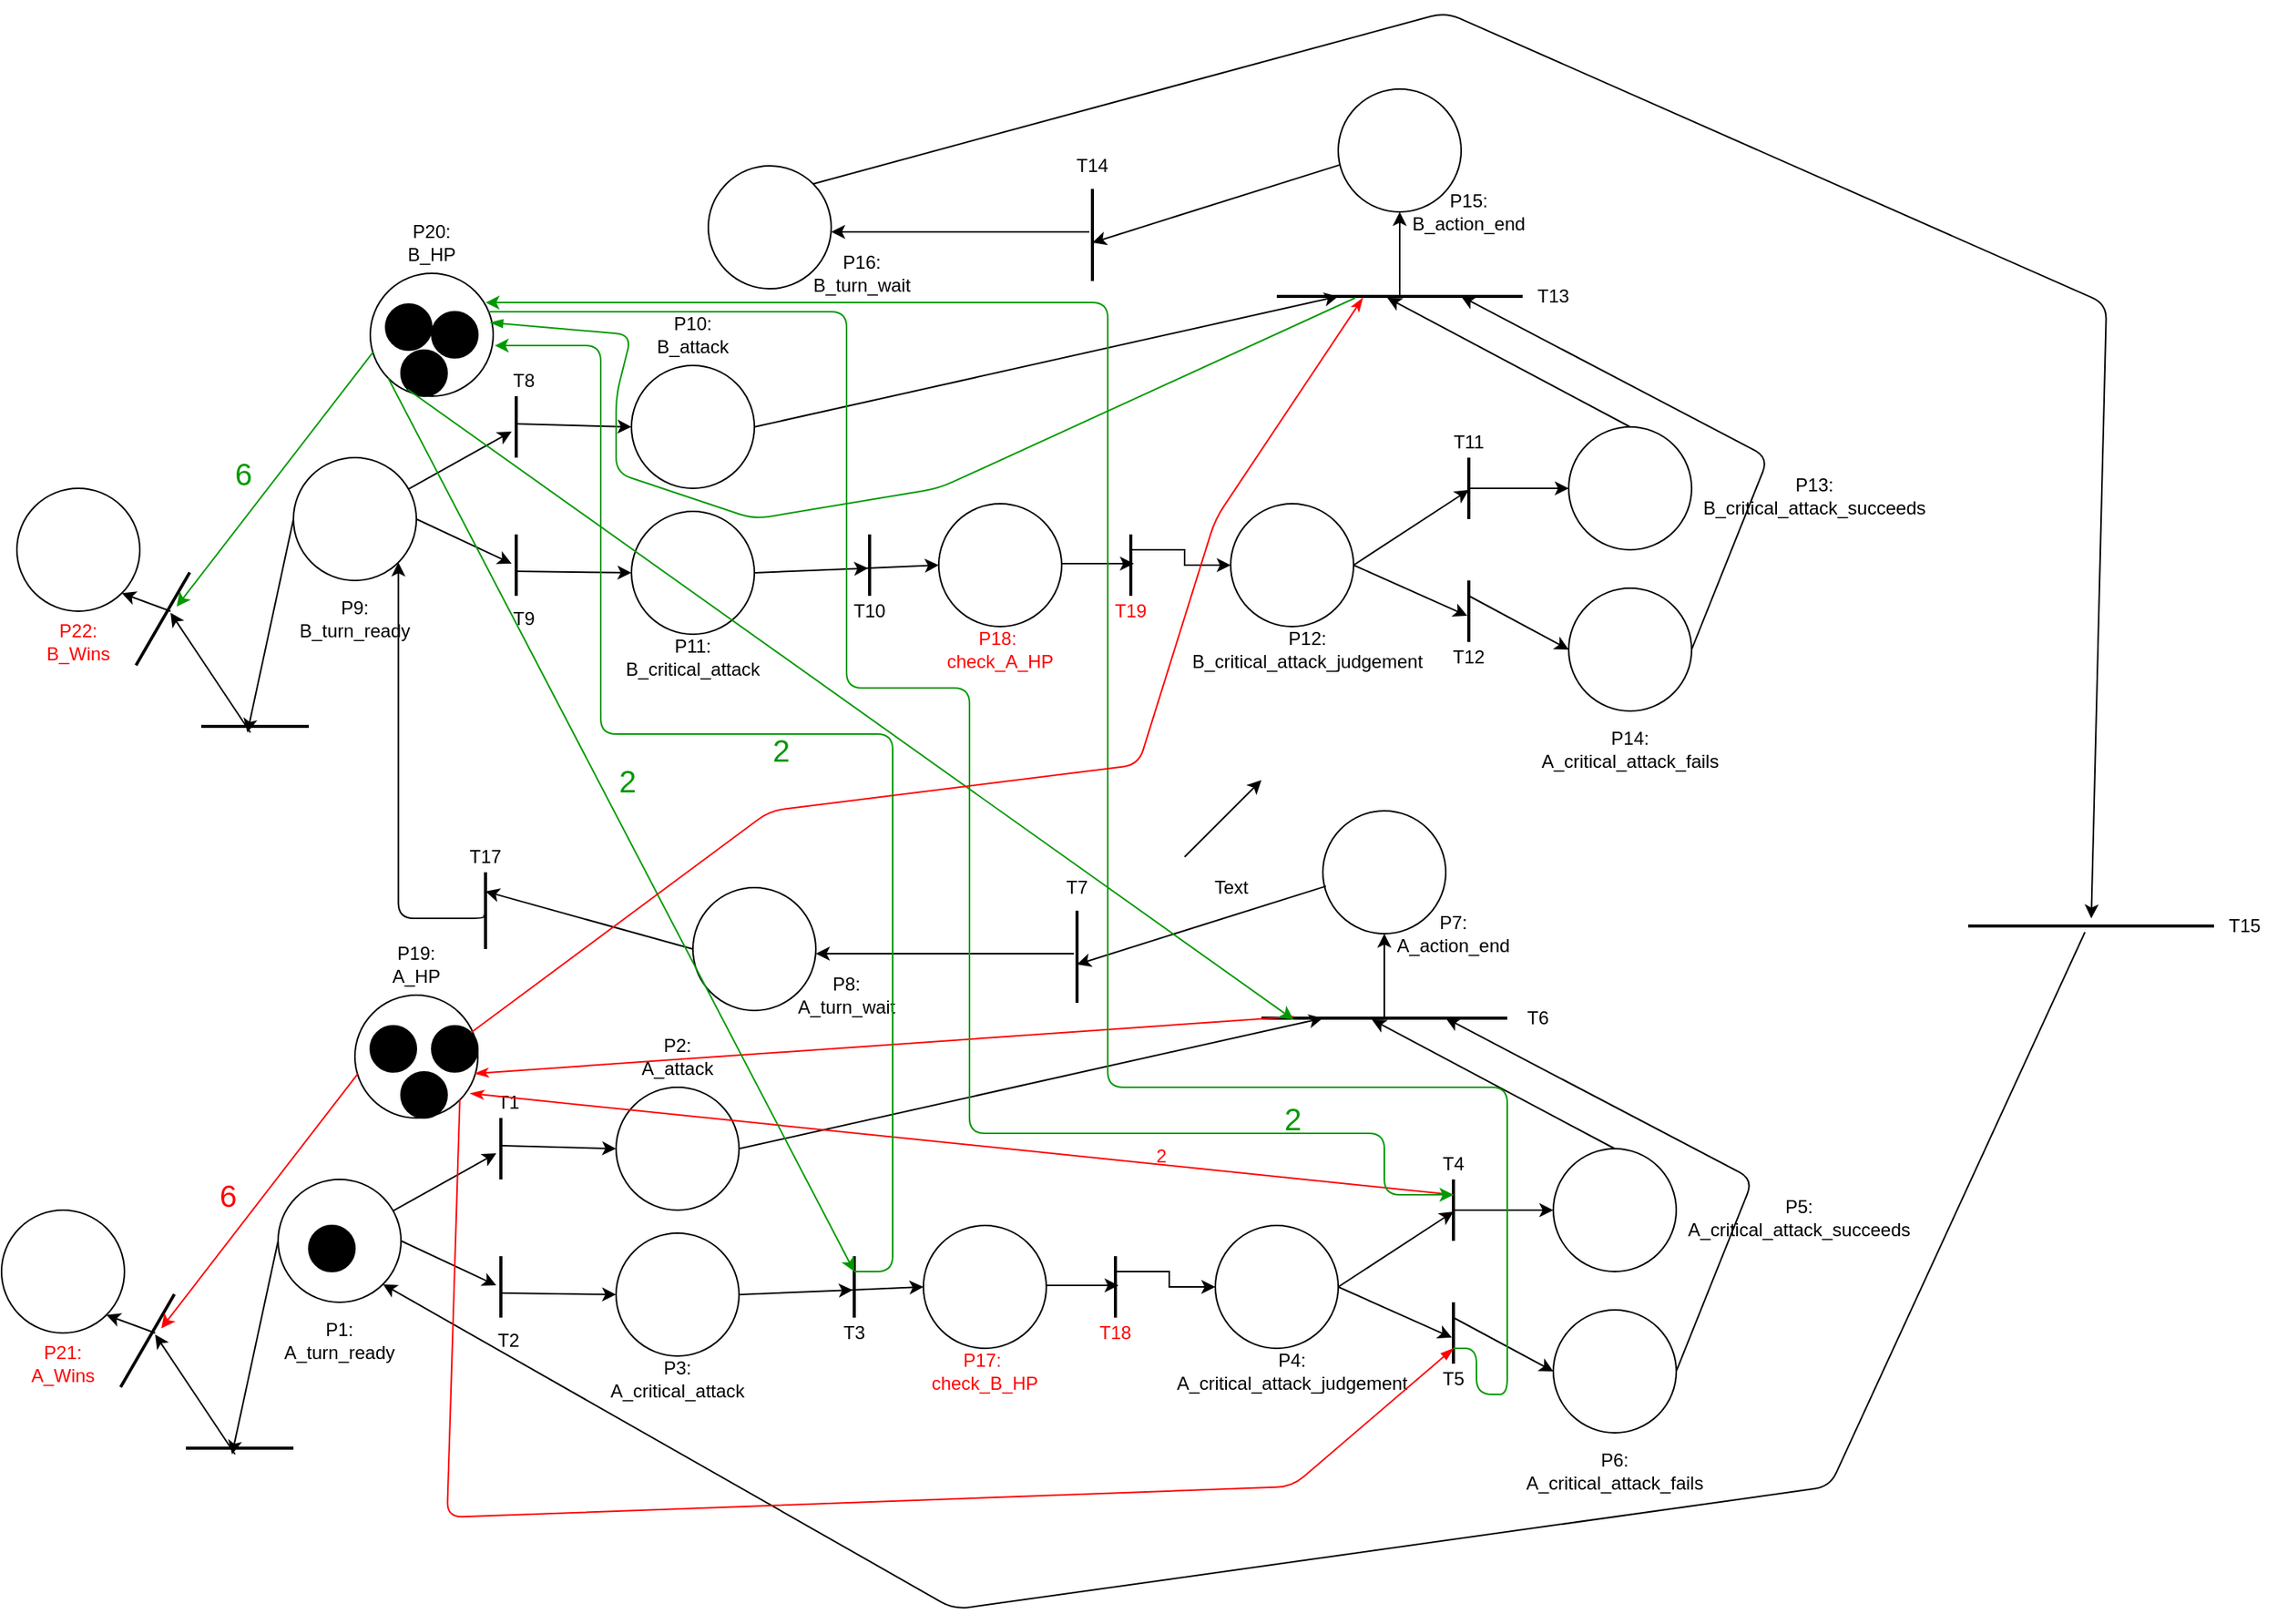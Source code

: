 <mxfile version="14.4.8" type="github">
  <diagram id="hrapu5nMpfRwX1OLdvwb" name="Page-1">
    <mxGraphModel dx="968" dy="707" grid="1" gridSize="10" guides="1" tooltips="1" connect="1" arrows="1" fold="1" page="1" pageScale="1" pageWidth="2339" pageHeight="3300" math="0" shadow="0">
      <root>
        <mxCell id="0" />
        <mxCell id="1" parent="0" />
        <mxCell id="FcauZY5X2lJRklO2oorI-25" value="" style="ellipse;whiteSpace=wrap;html=1;aspect=fixed;" vertex="1" parent="1">
          <mxGeometry x="200" y="780" width="80" height="80" as="geometry" />
        </mxCell>
        <mxCell id="FcauZY5X2lJRklO2oorI-29" value="" style="endArrow=classic;html=1;entryX=0.575;entryY=0.8;entryDx=0;entryDy=0;entryPerimeter=0;" edge="1" parent="1" source="FcauZY5X2lJRklO2oorI-25">
          <mxGeometry width="50" height="50" relative="1" as="geometry">
            <mxPoint x="420" y="850" as="sourcePoint" />
            <mxPoint x="342" y="763" as="targetPoint" />
          </mxGeometry>
        </mxCell>
        <mxCell id="FcauZY5X2lJRklO2oorI-31" value="" style="line;strokeWidth=2;direction=south;html=1;" vertex="1" parent="1">
          <mxGeometry x="340" y="830" width="10" height="40" as="geometry" />
        </mxCell>
        <mxCell id="FcauZY5X2lJRklO2oorI-32" value="" style="endArrow=classic;html=1;exitX=1;exitY=0.5;exitDx=0;exitDy=0;entryX=0.475;entryY=0.8;entryDx=0;entryDy=0;entryPerimeter=0;" edge="1" parent="1" source="FcauZY5X2lJRklO2oorI-25" target="FcauZY5X2lJRklO2oorI-31">
          <mxGeometry width="50" height="50" relative="1" as="geometry">
            <mxPoint x="420" y="850" as="sourcePoint" />
            <mxPoint x="470" y="800" as="targetPoint" />
          </mxGeometry>
        </mxCell>
        <mxCell id="FcauZY5X2lJRklO2oorI-35" value="" style="endArrow=classic;html=1;exitX=0;exitY=0.5;exitDx=0;exitDy=0;entryX=0.429;entryY=0.9;entryDx=0;entryDy=0;entryPerimeter=0;" edge="1" parent="1" source="FcauZY5X2lJRklO2oorI-25" target="FcauZY5X2lJRklO2oorI-36">
          <mxGeometry width="50" height="50" relative="1" as="geometry">
            <mxPoint x="280" y="850" as="sourcePoint" />
            <mxPoint x="120" y="920" as="targetPoint" />
          </mxGeometry>
        </mxCell>
        <mxCell id="FcauZY5X2lJRklO2oorI-36" value="" style="line;strokeWidth=2;html=1;" vertex="1" parent="1">
          <mxGeometry x="140" y="950" width="70" height="10" as="geometry" />
        </mxCell>
        <mxCell id="FcauZY5X2lJRklO2oorI-39" value="" style="line;strokeWidth=2;direction=south;html=1;" vertex="1" parent="1">
          <mxGeometry x="340" y="740" width="10" height="40" as="geometry" />
        </mxCell>
        <mxCell id="FcauZY5X2lJRklO2oorI-40" value="" style="ellipse;whiteSpace=wrap;html=1;aspect=fixed;" vertex="1" parent="1">
          <mxGeometry x="20" y="800" width="80" height="80" as="geometry" />
        </mxCell>
        <mxCell id="FcauZY5X2lJRklO2oorI-45" value="" style="line;strokeWidth=2;direction=south;html=1;rotation=30;" vertex="1" parent="1">
          <mxGeometry x="110" y="850" width="10" height="70" as="geometry" />
        </mxCell>
        <mxCell id="FcauZY5X2lJRklO2oorI-47" value="" style="endArrow=classic;html=1;entryX=0.415;entryY=0.267;entryDx=0;entryDy=0;entryPerimeter=0;exitX=0.457;exitY=0.9;exitDx=0;exitDy=0;exitPerimeter=0;" edge="1" parent="1" source="FcauZY5X2lJRklO2oorI-36" target="FcauZY5X2lJRklO2oorI-45">
          <mxGeometry width="50" height="50" relative="1" as="geometry">
            <mxPoint x="280" y="850" as="sourcePoint" />
            <mxPoint x="330" y="800" as="targetPoint" />
          </mxGeometry>
        </mxCell>
        <mxCell id="FcauZY5X2lJRklO2oorI-48" value="" style="endArrow=classic;html=1;entryX=1;entryY=1;entryDx=0;entryDy=0;" edge="1" parent="1" target="FcauZY5X2lJRklO2oorI-40">
          <mxGeometry width="50" height="50" relative="1" as="geometry">
            <mxPoint x="120" y="880" as="sourcePoint" />
            <mxPoint x="330" y="800" as="targetPoint" />
          </mxGeometry>
        </mxCell>
        <mxCell id="FcauZY5X2lJRklO2oorI-49" value="" style="ellipse;whiteSpace=wrap;html=1;aspect=fixed;" vertex="1" parent="1">
          <mxGeometry x="250" y="660" width="80" height="80" as="geometry" />
        </mxCell>
        <mxCell id="FcauZY5X2lJRklO2oorI-55" value="T2" style="text;html=1;strokeColor=none;fillColor=none;align=center;verticalAlign=middle;whiteSpace=wrap;rounded=0;" vertex="1" parent="1">
          <mxGeometry x="330" y="875" width="40" height="20" as="geometry" />
        </mxCell>
        <mxCell id="FcauZY5X2lJRklO2oorI-56" value="T1" style="text;html=1;strokeColor=none;fillColor=none;align=center;verticalAlign=middle;whiteSpace=wrap;rounded=0;" vertex="1" parent="1">
          <mxGeometry x="330" y="720" width="40" height="20" as="geometry" />
        </mxCell>
        <mxCell id="FcauZY5X2lJRklO2oorI-57" value="" style="endArrow=classic;html=1;entryX=0.337;entryY=0.121;entryDx=0;entryDy=0;entryPerimeter=0;exitX=0.025;exitY=0.638;exitDx=0;exitDy=0;exitPerimeter=0;fillColor=#f8cecc;strokeColor=#FF0000;" edge="1" parent="1" source="FcauZY5X2lJRklO2oorI-49" target="FcauZY5X2lJRklO2oorI-45">
          <mxGeometry width="50" height="50" relative="1" as="geometry">
            <mxPoint x="500" y="850" as="sourcePoint" />
            <mxPoint x="550" y="800" as="targetPoint" />
          </mxGeometry>
        </mxCell>
        <mxCell id="FcauZY5X2lJRklO2oorI-58" value="P1: A_turn_ready&lt;br&gt;" style="text;html=1;strokeColor=none;fillColor=none;align=center;verticalAlign=middle;whiteSpace=wrap;rounded=0;" vertex="1" parent="1">
          <mxGeometry x="220" y="875" width="40" height="20" as="geometry" />
        </mxCell>
        <mxCell id="FcauZY5X2lJRklO2oorI-59" value="P19: A_HP" style="text;html=1;strokeColor=none;fillColor=none;align=center;verticalAlign=middle;whiteSpace=wrap;rounded=0;" vertex="1" parent="1">
          <mxGeometry x="270" y="630" width="40" height="20" as="geometry" />
        </mxCell>
        <mxCell id="FcauZY5X2lJRklO2oorI-60" value="&lt;font color=&quot;#ff0000&quot;&gt;P21: A_Wins&lt;/font&gt;" style="text;html=1;strokeColor=none;fillColor=none;align=center;verticalAlign=middle;whiteSpace=wrap;rounded=0;" vertex="1" parent="1">
          <mxGeometry x="40" y="890" width="40" height="20" as="geometry" />
        </mxCell>
        <mxCell id="FcauZY5X2lJRklO2oorI-61" value="&lt;font&gt;&lt;font style=&quot;font-size: 20px&quot; color=&quot;#ff0000&quot;&gt;6&lt;/font&gt;&lt;br&gt;&lt;/font&gt;" style="text;html=1;strokeColor=none;fillColor=none;align=center;verticalAlign=middle;whiteSpace=wrap;rounded=0;" vertex="1" parent="1">
          <mxGeometry x="125" y="770" width="85" height="40" as="geometry" />
        </mxCell>
        <mxCell id="FcauZY5X2lJRklO2oorI-63" value="" style="ellipse;whiteSpace=wrap;html=1;aspect=fixed;" vertex="1" parent="1">
          <mxGeometry x="420" y="720" width="80" height="80" as="geometry" />
        </mxCell>
        <mxCell id="FcauZY5X2lJRklO2oorI-64" value="" style="endArrow=classic;html=1;exitX=0.45;exitY=0.5;exitDx=0;exitDy=0;exitPerimeter=0;entryX=0;entryY=0.5;entryDx=0;entryDy=0;" edge="1" parent="1" source="FcauZY5X2lJRklO2oorI-39" target="FcauZY5X2lJRklO2oorI-63">
          <mxGeometry width="50" height="50" relative="1" as="geometry">
            <mxPoint x="450" y="800" as="sourcePoint" />
            <mxPoint x="500" y="750" as="targetPoint" />
          </mxGeometry>
        </mxCell>
        <mxCell id="FcauZY5X2lJRklO2oorI-65" value="P2: A_attack" style="text;html=1;strokeColor=none;fillColor=none;align=center;verticalAlign=middle;whiteSpace=wrap;rounded=0;" vertex="1" parent="1">
          <mxGeometry x="440" y="690" width="40" height="20" as="geometry" />
        </mxCell>
        <mxCell id="FcauZY5X2lJRklO2oorI-66" value="" style="endArrow=classic;html=1;strokeColor=#000000;exitX=0.6;exitY=0.5;exitDx=0;exitDy=0;exitPerimeter=0;entryX=0;entryY=0.5;entryDx=0;entryDy=0;" edge="1" parent="1" source="FcauZY5X2lJRklO2oorI-31" target="FcauZY5X2lJRklO2oorI-68">
          <mxGeometry width="50" height="50" relative="1" as="geometry">
            <mxPoint x="349" y="853" as="sourcePoint" />
            <mxPoint x="450" y="853" as="targetPoint" />
          </mxGeometry>
        </mxCell>
        <mxCell id="FcauZY5X2lJRklO2oorI-68" value="" style="ellipse;whiteSpace=wrap;html=1;aspect=fixed;" vertex="1" parent="1">
          <mxGeometry x="420" y="815" width="80" height="80" as="geometry" />
        </mxCell>
        <mxCell id="FcauZY5X2lJRklO2oorI-69" value="P3: A_critical_attack" style="text;html=1;strokeColor=none;fillColor=none;align=center;verticalAlign=middle;whiteSpace=wrap;rounded=0;" vertex="1" parent="1">
          <mxGeometry x="440" y="900" width="40" height="20" as="geometry" />
        </mxCell>
        <mxCell id="FcauZY5X2lJRklO2oorI-70" value="" style="line;strokeWidth=2;direction=south;html=1;" vertex="1" parent="1">
          <mxGeometry x="570" y="830" width="10" height="40" as="geometry" />
        </mxCell>
        <mxCell id="FcauZY5X2lJRklO2oorI-79" style="edgeStyle=orthogonalEdgeStyle;rounded=0;orthogonalLoop=1;jettySize=auto;html=1;entryX=0;entryY=0.5;entryDx=0;entryDy=0;strokeColor=#000000;exitX=0.25;exitY=0.5;exitDx=0;exitDy=0;exitPerimeter=0;" edge="1" parent="1" source="FcauZY5X2lJRklO2oorI-71" target="FcauZY5X2lJRklO2oorI-83">
          <mxGeometry relative="1" as="geometry">
            <mxPoint x="748" y="852" as="sourcePoint" />
            <mxPoint x="804" y="852" as="targetPoint" />
          </mxGeometry>
        </mxCell>
        <mxCell id="FcauZY5X2lJRklO2oorI-71" value="" style="line;strokeWidth=2;direction=south;html=1;" vertex="1" parent="1">
          <mxGeometry x="740" y="830" width="10" height="40" as="geometry" />
        </mxCell>
        <mxCell id="FcauZY5X2lJRklO2oorI-73" value="" style="endArrow=classic;html=1;strokeColor=#000000;exitX=1;exitY=0.5;exitDx=0;exitDy=0;entryX=0.55;entryY=0.6;entryDx=0;entryDy=0;entryPerimeter=0;" edge="1" parent="1" source="FcauZY5X2lJRklO2oorI-68" target="FcauZY5X2lJRklO2oorI-70">
          <mxGeometry width="50" height="50" relative="1" as="geometry">
            <mxPoint x="355" y="864" as="sourcePoint" />
            <mxPoint x="577" y="850" as="targetPoint" />
          </mxGeometry>
        </mxCell>
        <mxCell id="FcauZY5X2lJRklO2oorI-74" value="T3" style="text;html=1;strokeColor=none;fillColor=none;align=center;verticalAlign=middle;whiteSpace=wrap;rounded=0;" vertex="1" parent="1">
          <mxGeometry x="555" y="870" width="40" height="20" as="geometry" />
        </mxCell>
        <mxCell id="FcauZY5X2lJRklO2oorI-75" value="" style="ellipse;whiteSpace=wrap;html=1;aspect=fixed;" vertex="1" parent="1">
          <mxGeometry x="620" y="810" width="80" height="80" as="geometry" />
        </mxCell>
        <mxCell id="FcauZY5X2lJRklO2oorI-76" value="" style="endArrow=classic;html=1;strokeColor=#000000;exitX=0.55;exitY=0.7;exitDx=0;exitDy=0;entryX=0;entryY=0.5;entryDx=0;entryDy=0;exitPerimeter=0;" edge="1" parent="1" source="FcauZY5X2lJRklO2oorI-70" target="FcauZY5X2lJRklO2oorI-75">
          <mxGeometry width="50" height="50" relative="1" as="geometry">
            <mxPoint x="510" y="865" as="sourcePoint" />
            <mxPoint x="584" y="862" as="targetPoint" />
          </mxGeometry>
        </mxCell>
        <mxCell id="FcauZY5X2lJRklO2oorI-77" value="" style="endArrow=classic;html=1;strokeColor=#000000;entryX=0.475;entryY=0.3;entryDx=0;entryDy=0;entryPerimeter=0;" edge="1" parent="1" target="FcauZY5X2lJRklO2oorI-71">
          <mxGeometry width="50" height="50" relative="1" as="geometry">
            <mxPoint x="700" y="849" as="sourcePoint" />
            <mxPoint x="620" y="860" as="targetPoint" />
          </mxGeometry>
        </mxCell>
        <mxCell id="FcauZY5X2lJRklO2oorI-81" value="&lt;font color=&quot;#ff0000&quot;&gt;T18&lt;/font&gt;" style="text;html=1;strokeColor=none;fillColor=none;align=center;verticalAlign=middle;whiteSpace=wrap;rounded=0;" vertex="1" parent="1">
          <mxGeometry x="725" y="870" width="40" height="20" as="geometry" />
        </mxCell>
        <mxCell id="FcauZY5X2lJRklO2oorI-82" value="&lt;font color=&quot;#ff0000&quot;&gt;P17:&amp;nbsp;&lt;br&gt;check_B_HP&lt;/font&gt;" style="text;html=1;strokeColor=none;fillColor=none;align=center;verticalAlign=middle;whiteSpace=wrap;rounded=0;" vertex="1" parent="1">
          <mxGeometry x="640" y="895" width="40" height="20" as="geometry" />
        </mxCell>
        <mxCell id="FcauZY5X2lJRklO2oorI-83" value="" style="ellipse;whiteSpace=wrap;html=1;aspect=fixed;" vertex="1" parent="1">
          <mxGeometry x="810" y="810" width="80" height="80" as="geometry" />
        </mxCell>
        <mxCell id="FcauZY5X2lJRklO2oorI-84" value="P4: A_critical_attack_judgement" style="text;html=1;strokeColor=none;fillColor=none;align=center;verticalAlign=middle;whiteSpace=wrap;rounded=0;" vertex="1" parent="1">
          <mxGeometry x="840" y="895" width="40" height="20" as="geometry" />
        </mxCell>
        <mxCell id="FcauZY5X2lJRklO2oorI-85" value="" style="ellipse;whiteSpace=wrap;html=1;aspect=fixed;" vertex="1" parent="1">
          <mxGeometry x="1030" y="865" width="80" height="80" as="geometry" />
        </mxCell>
        <mxCell id="FcauZY5X2lJRklO2oorI-86" value="" style="endArrow=classic;html=1;strokeColor=#000000;exitX=1;exitY=0.5;exitDx=0;exitDy=0;entryX=0.525;entryY=0.5;entryDx=0;entryDy=0;entryPerimeter=0;" edge="1" parent="1" source="FcauZY5X2lJRklO2oorI-83" target="FcauZY5X2lJRklO2oorI-89">
          <mxGeometry width="50" height="50" relative="1" as="geometry">
            <mxPoint x="950" y="740" as="sourcePoint" />
            <mxPoint x="960" y="800" as="targetPoint" />
          </mxGeometry>
        </mxCell>
        <mxCell id="FcauZY5X2lJRklO2oorI-87" value="" style="endArrow=classic;html=1;strokeColor=#000000;exitX=1;exitY=0.5;exitDx=0;exitDy=0;entryX=0.575;entryY=0.6;entryDx=0;entryDy=0;entryPerimeter=0;" edge="1" parent="1" source="FcauZY5X2lJRklO2oorI-83" target="FcauZY5X2lJRklO2oorI-90">
          <mxGeometry width="50" height="50" relative="1" as="geometry">
            <mxPoint x="900" y="860" as="sourcePoint" />
            <mxPoint x="960" y="880" as="targetPoint" />
          </mxGeometry>
        </mxCell>
        <mxCell id="FcauZY5X2lJRklO2oorI-88" value="" style="ellipse;whiteSpace=wrap;html=1;aspect=fixed;" vertex="1" parent="1">
          <mxGeometry x="1030" y="760" width="80" height="80" as="geometry" />
        </mxCell>
        <mxCell id="FcauZY5X2lJRklO2oorI-89" value="" style="line;strokeWidth=2;direction=south;html=1;" vertex="1" parent="1">
          <mxGeometry x="960" y="780" width="10" height="40" as="geometry" />
        </mxCell>
        <mxCell id="FcauZY5X2lJRklO2oorI-90" value="" style="line;strokeWidth=2;direction=south;html=1;" vertex="1" parent="1">
          <mxGeometry x="960" y="860" width="10" height="40" as="geometry" />
        </mxCell>
        <mxCell id="FcauZY5X2lJRklO2oorI-91" value="T5" style="text;html=1;strokeColor=none;fillColor=none;align=center;verticalAlign=middle;whiteSpace=wrap;rounded=0;" vertex="1" parent="1">
          <mxGeometry x="945" y="900" width="40" height="20" as="geometry" />
        </mxCell>
        <mxCell id="FcauZY5X2lJRklO2oorI-92" value="T4" style="text;html=1;strokeColor=none;fillColor=none;align=center;verticalAlign=middle;whiteSpace=wrap;rounded=0;" vertex="1" parent="1">
          <mxGeometry x="945" y="760" width="40" height="20" as="geometry" />
        </mxCell>
        <mxCell id="FcauZY5X2lJRklO2oorI-93" value="" style="endArrow=classic;html=1;strokeColor=#000000;entryX=0;entryY=0.5;entryDx=0;entryDy=0;exitX=0.5;exitY=0.6;exitDx=0;exitDy=0;exitPerimeter=0;" edge="1" parent="1" source="FcauZY5X2lJRklO2oorI-89" target="FcauZY5X2lJRklO2oorI-88">
          <mxGeometry width="50" height="50" relative="1" as="geometry">
            <mxPoint x="967" y="800" as="sourcePoint" />
            <mxPoint x="975" y="811" as="targetPoint" />
          </mxGeometry>
        </mxCell>
        <mxCell id="FcauZY5X2lJRklO2oorI-94" value="" style="endArrow=classic;html=1;strokeColor=#000000;entryX=0;entryY=0.5;entryDx=0;entryDy=0;exitX=0.25;exitY=0.5;exitDx=0;exitDy=0;exitPerimeter=0;" edge="1" parent="1" source="FcauZY5X2lJRklO2oorI-90" target="FcauZY5X2lJRklO2oorI-85">
          <mxGeometry width="50" height="50" relative="1" as="geometry">
            <mxPoint x="974" y="810" as="sourcePoint" />
            <mxPoint x="1040" y="810" as="targetPoint" />
          </mxGeometry>
        </mxCell>
        <mxCell id="FcauZY5X2lJRklO2oorI-96" value="P5: A_critical_attack_succeeds&lt;br&gt;" style="text;html=1;strokeColor=none;fillColor=none;align=center;verticalAlign=middle;whiteSpace=wrap;rounded=0;" vertex="1" parent="1">
          <mxGeometry x="1170" y="795" width="40" height="20" as="geometry" />
        </mxCell>
        <mxCell id="FcauZY5X2lJRklO2oorI-97" value="P6: A_critical_attack_fails" style="text;html=1;strokeColor=none;fillColor=none;align=center;verticalAlign=middle;whiteSpace=wrap;rounded=0;" vertex="1" parent="1">
          <mxGeometry x="1050" y="960" width="40" height="20" as="geometry" />
        </mxCell>
        <mxCell id="FcauZY5X2lJRklO2oorI-98" value="" style="endArrow=classic;html=1;strokeColor=#000000;exitX=1;exitY=0.5;exitDx=0;exitDy=0;entryX=0.25;entryY=0.5;entryDx=0;entryDy=0;entryPerimeter=0;" edge="1" parent="1" source="FcauZY5X2lJRklO2oorI-63" target="FcauZY5X2lJRklO2oorI-104">
          <mxGeometry width="50" height="50" relative="1" as="geometry">
            <mxPoint x="730" y="750" as="sourcePoint" />
            <mxPoint x="880" y="680" as="targetPoint" />
          </mxGeometry>
        </mxCell>
        <mxCell id="FcauZY5X2lJRklO2oorI-101" value="" style="endArrow=classic;html=1;strokeColor=#000000;exitX=0.5;exitY=0;exitDx=0;exitDy=0;entryX=0.45;entryY=0.6;entryDx=0;entryDy=0;entryPerimeter=0;" edge="1" parent="1" source="FcauZY5X2lJRklO2oorI-88" target="FcauZY5X2lJRklO2oorI-104">
          <mxGeometry width="50" height="50" relative="1" as="geometry">
            <mxPoint x="1010" y="660" as="sourcePoint" />
            <mxPoint x="890" y="680" as="targetPoint" />
          </mxGeometry>
        </mxCell>
        <mxCell id="FcauZY5X2lJRklO2oorI-103" value="" style="endArrow=classic;html=1;strokeColor=#000000;exitX=1;exitY=0.5;exitDx=0;exitDy=0;entryX=0.75;entryY=0.5;entryDx=0;entryDy=0;entryPerimeter=0;" edge="1" parent="1" source="FcauZY5X2lJRklO2oorI-85" target="FcauZY5X2lJRklO2oorI-104">
          <mxGeometry width="50" height="50" relative="1" as="geometry">
            <mxPoint x="1010" y="660" as="sourcePoint" />
            <mxPoint x="960" y="680" as="targetPoint" />
            <Array as="points">
              <mxPoint x="1160" y="780" />
            </Array>
          </mxGeometry>
        </mxCell>
        <mxCell id="FcauZY5X2lJRklO2oorI-104" value="" style="line;strokeWidth=2;html=1;" vertex="1" parent="1">
          <mxGeometry x="840" y="670" width="160" height="10" as="geometry" />
        </mxCell>
        <mxCell id="FcauZY5X2lJRklO2oorI-105" value="T6" style="text;html=1;strokeColor=none;fillColor=none;align=center;verticalAlign=middle;whiteSpace=wrap;rounded=0;" vertex="1" parent="1">
          <mxGeometry x="1000" y="665" width="40" height="20" as="geometry" />
        </mxCell>
        <mxCell id="FcauZY5X2lJRklO2oorI-106" value="" style="edgeStyle=elbowEdgeStyle;elbow=vertical;endArrow=classic;html=1;strokeColor=#000000;exitX=0.5;exitY=0.5;exitDx=0;exitDy=0;exitPerimeter=0;entryX=0.5;entryY=1;entryDx=0;entryDy=0;" edge="1" parent="1" source="FcauZY5X2lJRklO2oorI-104" target="FcauZY5X2lJRklO2oorI-108">
          <mxGeometry width="50" height="50" relative="1" as="geometry">
            <mxPoint x="920" y="665" as="sourcePoint" />
            <mxPoint x="860" y="603" as="targetPoint" />
          </mxGeometry>
        </mxCell>
        <mxCell id="FcauZY5X2lJRklO2oorI-108" value="" style="ellipse;whiteSpace=wrap;html=1;aspect=fixed;" vertex="1" parent="1">
          <mxGeometry x="880" y="540" width="80" height="80" as="geometry" />
        </mxCell>
        <mxCell id="FcauZY5X2lJRklO2oorI-109" value="P7: A_action_end&lt;br&gt;" style="text;html=1;strokeColor=none;fillColor=none;align=center;verticalAlign=middle;whiteSpace=wrap;rounded=0;" vertex="1" parent="1">
          <mxGeometry x="945" y="610" width="40" height="20" as="geometry" />
        </mxCell>
        <mxCell id="FcauZY5X2lJRklO2oorI-112" value="" style="endArrow=classic;html=1;strokeColor=#000000;exitX=0.025;exitY=0.613;exitDx=0;exitDy=0;exitPerimeter=0;" edge="1" parent="1" source="FcauZY5X2lJRklO2oorI-108">
          <mxGeometry width="50" height="50" relative="1" as="geometry">
            <mxPoint x="510" y="770" as="sourcePoint" />
            <mxPoint x="720" y="640" as="targetPoint" />
          </mxGeometry>
        </mxCell>
        <mxCell id="FcauZY5X2lJRklO2oorI-113" value="" style="line;strokeWidth=2;html=1;rotation=-90;" vertex="1" parent="1">
          <mxGeometry x="690" y="630" width="60" height="10" as="geometry" />
        </mxCell>
        <mxCell id="FcauZY5X2lJRklO2oorI-114" value="T7" style="text;html=1;strokeColor=none;fillColor=none;align=center;verticalAlign=middle;whiteSpace=wrap;rounded=0;" vertex="1" parent="1">
          <mxGeometry x="700" y="580" width="40" height="20" as="geometry" />
        </mxCell>
        <mxCell id="FcauZY5X2lJRklO2oorI-116" value="" style="endArrow=classic;html=1;strokeColor=#000000;exitX=0.533;exitY=0.3;exitDx=0;exitDy=0;exitPerimeter=0;" edge="1" parent="1" source="FcauZY5X2lJRklO2oorI-113">
          <mxGeometry width="50" height="50" relative="1" as="geometry">
            <mxPoint x="892" y="599.04" as="sourcePoint" />
            <mxPoint x="550" y="633" as="targetPoint" />
          </mxGeometry>
        </mxCell>
        <mxCell id="FcauZY5X2lJRklO2oorI-117" value="" style="ellipse;whiteSpace=wrap;html=1;aspect=fixed;" vertex="1" parent="1">
          <mxGeometry x="470" y="590" width="80" height="80" as="geometry" />
        </mxCell>
        <mxCell id="FcauZY5X2lJRklO2oorI-118" value="P8: A_turn_wait" style="text;html=1;strokeColor=none;fillColor=none;align=center;verticalAlign=middle;whiteSpace=wrap;rounded=0;" vertex="1" parent="1">
          <mxGeometry x="550" y="650" width="40" height="20" as="geometry" />
        </mxCell>
        <mxCell id="FcauZY5X2lJRklO2oorI-119" value="" style="ellipse;whiteSpace=wrap;html=1;aspect=fixed;" vertex="1" parent="1">
          <mxGeometry x="210" y="310" width="80" height="80" as="geometry" />
        </mxCell>
        <mxCell id="FcauZY5X2lJRklO2oorI-120" value="" style="endArrow=classic;html=1;entryX=0.575;entryY=0.8;entryDx=0;entryDy=0;entryPerimeter=0;" edge="1" parent="1" source="FcauZY5X2lJRklO2oorI-119">
          <mxGeometry width="50" height="50" relative="1" as="geometry">
            <mxPoint x="430" y="380" as="sourcePoint" />
            <mxPoint x="352" y="293" as="targetPoint" />
          </mxGeometry>
        </mxCell>
        <mxCell id="FcauZY5X2lJRklO2oorI-121" value="" style="line;strokeWidth=2;direction=south;html=1;" vertex="1" parent="1">
          <mxGeometry x="350" y="360" width="10" height="40" as="geometry" />
        </mxCell>
        <mxCell id="FcauZY5X2lJRklO2oorI-122" value="" style="endArrow=classic;html=1;exitX=1;exitY=0.5;exitDx=0;exitDy=0;entryX=0.475;entryY=0.8;entryDx=0;entryDy=0;entryPerimeter=0;" edge="1" parent="1" source="FcauZY5X2lJRklO2oorI-119" target="FcauZY5X2lJRklO2oorI-121">
          <mxGeometry width="50" height="50" relative="1" as="geometry">
            <mxPoint x="430" y="380" as="sourcePoint" />
            <mxPoint x="480" y="330" as="targetPoint" />
          </mxGeometry>
        </mxCell>
        <mxCell id="FcauZY5X2lJRklO2oorI-123" value="" style="endArrow=classic;html=1;exitX=0;exitY=0.5;exitDx=0;exitDy=0;entryX=0.429;entryY=0.9;entryDx=0;entryDy=0;entryPerimeter=0;" edge="1" parent="1" source="FcauZY5X2lJRklO2oorI-119" target="FcauZY5X2lJRklO2oorI-124">
          <mxGeometry width="50" height="50" relative="1" as="geometry">
            <mxPoint x="290" y="380" as="sourcePoint" />
            <mxPoint x="130" y="450" as="targetPoint" />
          </mxGeometry>
        </mxCell>
        <mxCell id="FcauZY5X2lJRklO2oorI-124" value="" style="line;strokeWidth=2;html=1;" vertex="1" parent="1">
          <mxGeometry x="150" y="480" width="70" height="10" as="geometry" />
        </mxCell>
        <mxCell id="FcauZY5X2lJRklO2oorI-125" value="" style="line;strokeWidth=2;direction=south;html=1;" vertex="1" parent="1">
          <mxGeometry x="350" y="270" width="10" height="40" as="geometry" />
        </mxCell>
        <mxCell id="FcauZY5X2lJRklO2oorI-126" value="" style="ellipse;whiteSpace=wrap;html=1;aspect=fixed;" vertex="1" parent="1">
          <mxGeometry x="30" y="330" width="80" height="80" as="geometry" />
        </mxCell>
        <mxCell id="FcauZY5X2lJRklO2oorI-127" value="" style="line;strokeWidth=2;direction=south;html=1;rotation=30;" vertex="1" parent="1">
          <mxGeometry x="120" y="380" width="10" height="70" as="geometry" />
        </mxCell>
        <mxCell id="FcauZY5X2lJRklO2oorI-128" value="" style="endArrow=classic;html=1;entryX=0.415;entryY=0.267;entryDx=0;entryDy=0;entryPerimeter=0;exitX=0.457;exitY=0.9;exitDx=0;exitDy=0;exitPerimeter=0;" edge="1" parent="1" source="FcauZY5X2lJRklO2oorI-124" target="FcauZY5X2lJRklO2oorI-127">
          <mxGeometry width="50" height="50" relative="1" as="geometry">
            <mxPoint x="290" y="380" as="sourcePoint" />
            <mxPoint x="340" y="330" as="targetPoint" />
          </mxGeometry>
        </mxCell>
        <mxCell id="FcauZY5X2lJRklO2oorI-129" value="" style="endArrow=classic;html=1;entryX=1;entryY=1;entryDx=0;entryDy=0;" edge="1" parent="1" target="FcauZY5X2lJRklO2oorI-126">
          <mxGeometry width="50" height="50" relative="1" as="geometry">
            <mxPoint x="130" y="410" as="sourcePoint" />
            <mxPoint x="340" y="330" as="targetPoint" />
          </mxGeometry>
        </mxCell>
        <mxCell id="FcauZY5X2lJRklO2oorI-130" value="" style="ellipse;whiteSpace=wrap;html=1;aspect=fixed;" vertex="1" parent="1">
          <mxGeometry x="260" y="190" width="80" height="80" as="geometry" />
        </mxCell>
        <mxCell id="FcauZY5X2lJRklO2oorI-131" value="T9" style="text;html=1;strokeColor=none;fillColor=none;align=center;verticalAlign=middle;whiteSpace=wrap;rounded=0;" vertex="1" parent="1">
          <mxGeometry x="340" y="405" width="40" height="20" as="geometry" />
        </mxCell>
        <mxCell id="FcauZY5X2lJRklO2oorI-132" value="T8" style="text;html=1;strokeColor=none;fillColor=none;align=center;verticalAlign=middle;whiteSpace=wrap;rounded=0;" vertex="1" parent="1">
          <mxGeometry x="340" y="250" width="40" height="20" as="geometry" />
        </mxCell>
        <mxCell id="FcauZY5X2lJRklO2oorI-133" value="" style="endArrow=classic;html=1;entryX=0.337;entryY=0.121;entryDx=0;entryDy=0;entryPerimeter=0;exitX=0.025;exitY=0.638;exitDx=0;exitDy=0;exitPerimeter=0;fillColor=#f8cecc;strokeColor=#009900;" edge="1" parent="1" source="FcauZY5X2lJRklO2oorI-130" target="FcauZY5X2lJRklO2oorI-127">
          <mxGeometry width="50" height="50" relative="1" as="geometry">
            <mxPoint x="510" y="380" as="sourcePoint" />
            <mxPoint x="560" y="330" as="targetPoint" />
          </mxGeometry>
        </mxCell>
        <mxCell id="FcauZY5X2lJRklO2oorI-134" value="P9: B_turn_ready" style="text;html=1;strokeColor=none;fillColor=none;align=center;verticalAlign=middle;whiteSpace=wrap;rounded=0;" vertex="1" parent="1">
          <mxGeometry x="230" y="405" width="40" height="20" as="geometry" />
        </mxCell>
        <mxCell id="FcauZY5X2lJRklO2oorI-135" value="P20: B_HP" style="text;html=1;strokeColor=none;fillColor=none;align=center;verticalAlign=middle;whiteSpace=wrap;rounded=0;" vertex="1" parent="1">
          <mxGeometry x="280" y="160" width="40" height="20" as="geometry" />
        </mxCell>
        <mxCell id="FcauZY5X2lJRklO2oorI-136" value="&lt;font color=&quot;#ff0000&quot;&gt;P22: B_Wins&lt;/font&gt;" style="text;html=1;strokeColor=none;fillColor=none;align=center;verticalAlign=middle;whiteSpace=wrap;rounded=0;" vertex="1" parent="1">
          <mxGeometry x="50" y="420" width="40" height="20" as="geometry" />
        </mxCell>
        <mxCell id="FcauZY5X2lJRklO2oorI-137" value="&lt;font&gt;&lt;font style=&quot;font-size: 20px&quot; color=&quot;#009900&quot;&gt;6&lt;/font&gt;&lt;br&gt;&lt;/font&gt;" style="text;html=1;strokeColor=none;fillColor=none;align=center;verticalAlign=middle;whiteSpace=wrap;rounded=0;" vertex="1" parent="1">
          <mxGeometry x="135" y="300" width="85" height="40" as="geometry" />
        </mxCell>
        <mxCell id="FcauZY5X2lJRklO2oorI-138" value="" style="ellipse;whiteSpace=wrap;html=1;aspect=fixed;" vertex="1" parent="1">
          <mxGeometry x="430" y="250" width="80" height="80" as="geometry" />
        </mxCell>
        <mxCell id="FcauZY5X2lJRklO2oorI-139" value="" style="endArrow=classic;html=1;exitX=0.45;exitY=0.5;exitDx=0;exitDy=0;exitPerimeter=0;entryX=0;entryY=0.5;entryDx=0;entryDy=0;" edge="1" parent="1" source="FcauZY5X2lJRklO2oorI-125" target="FcauZY5X2lJRklO2oorI-138">
          <mxGeometry width="50" height="50" relative="1" as="geometry">
            <mxPoint x="460" y="330" as="sourcePoint" />
            <mxPoint x="510" y="280" as="targetPoint" />
          </mxGeometry>
        </mxCell>
        <mxCell id="FcauZY5X2lJRklO2oorI-140" value="P10: B_attack" style="text;html=1;strokeColor=none;fillColor=none;align=center;verticalAlign=middle;whiteSpace=wrap;rounded=0;" vertex="1" parent="1">
          <mxGeometry x="450" y="220" width="40" height="20" as="geometry" />
        </mxCell>
        <mxCell id="FcauZY5X2lJRklO2oorI-141" value="" style="endArrow=classic;html=1;strokeColor=#000000;exitX=0.6;exitY=0.5;exitDx=0;exitDy=0;exitPerimeter=0;entryX=0;entryY=0.5;entryDx=0;entryDy=0;" edge="1" parent="1" source="FcauZY5X2lJRklO2oorI-121" target="FcauZY5X2lJRklO2oorI-142">
          <mxGeometry width="50" height="50" relative="1" as="geometry">
            <mxPoint x="359" y="383" as="sourcePoint" />
            <mxPoint x="460" y="383" as="targetPoint" />
          </mxGeometry>
        </mxCell>
        <mxCell id="FcauZY5X2lJRklO2oorI-142" value="" style="ellipse;whiteSpace=wrap;html=1;aspect=fixed;" vertex="1" parent="1">
          <mxGeometry x="430" y="345" width="80" height="80" as="geometry" />
        </mxCell>
        <mxCell id="FcauZY5X2lJRklO2oorI-143" value="P11: B_critical_attack" style="text;html=1;strokeColor=none;fillColor=none;align=center;verticalAlign=middle;whiteSpace=wrap;rounded=0;" vertex="1" parent="1">
          <mxGeometry x="450" y="430" width="40" height="20" as="geometry" />
        </mxCell>
        <mxCell id="FcauZY5X2lJRklO2oorI-144" value="" style="line;strokeWidth=2;direction=south;html=1;" vertex="1" parent="1">
          <mxGeometry x="580" y="360" width="10" height="40" as="geometry" />
        </mxCell>
        <mxCell id="FcauZY5X2lJRklO2oorI-145" style="edgeStyle=orthogonalEdgeStyle;rounded=0;orthogonalLoop=1;jettySize=auto;html=1;entryX=0;entryY=0.5;entryDx=0;entryDy=0;strokeColor=#000000;exitX=0.25;exitY=0.5;exitDx=0;exitDy=0;exitPerimeter=0;" edge="1" parent="1" source="FcauZY5X2lJRklO2oorI-146" target="FcauZY5X2lJRklO2oorI-154">
          <mxGeometry relative="1" as="geometry">
            <mxPoint x="758" y="382" as="sourcePoint" />
            <mxPoint x="814" y="382" as="targetPoint" />
          </mxGeometry>
        </mxCell>
        <mxCell id="FcauZY5X2lJRklO2oorI-146" value="" style="line;strokeWidth=2;direction=south;html=1;" vertex="1" parent="1">
          <mxGeometry x="750" y="360" width="10" height="40" as="geometry" />
        </mxCell>
        <mxCell id="FcauZY5X2lJRklO2oorI-147" value="" style="endArrow=classic;html=1;strokeColor=#000000;exitX=1;exitY=0.5;exitDx=0;exitDy=0;entryX=0.55;entryY=0.6;entryDx=0;entryDy=0;entryPerimeter=0;" edge="1" parent="1" source="FcauZY5X2lJRklO2oorI-142" target="FcauZY5X2lJRklO2oorI-144">
          <mxGeometry width="50" height="50" relative="1" as="geometry">
            <mxPoint x="365" y="394" as="sourcePoint" />
            <mxPoint x="587" y="380" as="targetPoint" />
          </mxGeometry>
        </mxCell>
        <mxCell id="FcauZY5X2lJRklO2oorI-148" value="T10" style="text;html=1;strokeColor=none;fillColor=none;align=center;verticalAlign=middle;whiteSpace=wrap;rounded=0;" vertex="1" parent="1">
          <mxGeometry x="565" y="400" width="40" height="20" as="geometry" />
        </mxCell>
        <mxCell id="FcauZY5X2lJRklO2oorI-149" value="" style="ellipse;whiteSpace=wrap;html=1;aspect=fixed;" vertex="1" parent="1">
          <mxGeometry x="630" y="340" width="80" height="80" as="geometry" />
        </mxCell>
        <mxCell id="FcauZY5X2lJRklO2oorI-150" value="" style="endArrow=classic;html=1;strokeColor=#000000;exitX=0.55;exitY=0.7;exitDx=0;exitDy=0;entryX=0;entryY=0.5;entryDx=0;entryDy=0;exitPerimeter=0;" edge="1" parent="1" source="FcauZY5X2lJRklO2oorI-144" target="FcauZY5X2lJRklO2oorI-149">
          <mxGeometry width="50" height="50" relative="1" as="geometry">
            <mxPoint x="520" y="395" as="sourcePoint" />
            <mxPoint x="594" y="392" as="targetPoint" />
          </mxGeometry>
        </mxCell>
        <mxCell id="FcauZY5X2lJRklO2oorI-151" value="" style="endArrow=classic;html=1;strokeColor=#000000;entryX=0.475;entryY=0.3;entryDx=0;entryDy=0;entryPerimeter=0;" edge="1" parent="1" target="FcauZY5X2lJRklO2oorI-146">
          <mxGeometry width="50" height="50" relative="1" as="geometry">
            <mxPoint x="710" y="379" as="sourcePoint" />
            <mxPoint x="630" y="390" as="targetPoint" />
          </mxGeometry>
        </mxCell>
        <mxCell id="FcauZY5X2lJRklO2oorI-152" value="&lt;font color=&quot;#ff0000&quot;&gt;T19&lt;/font&gt;" style="text;html=1;strokeColor=none;fillColor=none;align=center;verticalAlign=middle;whiteSpace=wrap;rounded=0;" vertex="1" parent="1">
          <mxGeometry x="735" y="400" width="40" height="20" as="geometry" />
        </mxCell>
        <mxCell id="FcauZY5X2lJRklO2oorI-153" value="&lt;font color=&quot;#ff0000&quot;&gt;P18:&amp;nbsp;&lt;br&gt;check_A_HP&lt;/font&gt;" style="text;html=1;strokeColor=none;fillColor=none;align=center;verticalAlign=middle;whiteSpace=wrap;rounded=0;" vertex="1" parent="1">
          <mxGeometry x="650" y="425" width="40" height="20" as="geometry" />
        </mxCell>
        <mxCell id="FcauZY5X2lJRklO2oorI-154" value="" style="ellipse;whiteSpace=wrap;html=1;aspect=fixed;" vertex="1" parent="1">
          <mxGeometry x="820" y="340" width="80" height="80" as="geometry" />
        </mxCell>
        <mxCell id="FcauZY5X2lJRklO2oorI-155" value="P12: B_critical_attack_judgement" style="text;html=1;strokeColor=none;fillColor=none;align=center;verticalAlign=middle;whiteSpace=wrap;rounded=0;" vertex="1" parent="1">
          <mxGeometry x="850" y="425" width="40" height="20" as="geometry" />
        </mxCell>
        <mxCell id="FcauZY5X2lJRklO2oorI-156" value="" style="ellipse;whiteSpace=wrap;html=1;aspect=fixed;" vertex="1" parent="1">
          <mxGeometry x="1040" y="395" width="80" height="80" as="geometry" />
        </mxCell>
        <mxCell id="FcauZY5X2lJRklO2oorI-157" value="" style="endArrow=classic;html=1;strokeColor=#000000;exitX=1;exitY=0.5;exitDx=0;exitDy=0;entryX=0.525;entryY=0.5;entryDx=0;entryDy=0;entryPerimeter=0;" edge="1" parent="1" source="FcauZY5X2lJRklO2oorI-154" target="FcauZY5X2lJRklO2oorI-160">
          <mxGeometry width="50" height="50" relative="1" as="geometry">
            <mxPoint x="960" y="270" as="sourcePoint" />
            <mxPoint x="970" y="330" as="targetPoint" />
          </mxGeometry>
        </mxCell>
        <mxCell id="FcauZY5X2lJRklO2oorI-158" value="" style="endArrow=classic;html=1;strokeColor=#000000;exitX=1;exitY=0.5;exitDx=0;exitDy=0;entryX=0.575;entryY=0.6;entryDx=0;entryDy=0;entryPerimeter=0;" edge="1" parent="1" source="FcauZY5X2lJRklO2oorI-154" target="FcauZY5X2lJRklO2oorI-161">
          <mxGeometry width="50" height="50" relative="1" as="geometry">
            <mxPoint x="910" y="390" as="sourcePoint" />
            <mxPoint x="970" y="410" as="targetPoint" />
          </mxGeometry>
        </mxCell>
        <mxCell id="FcauZY5X2lJRklO2oorI-159" value="" style="ellipse;whiteSpace=wrap;html=1;aspect=fixed;" vertex="1" parent="1">
          <mxGeometry x="1040" y="290" width="80" height="80" as="geometry" />
        </mxCell>
        <mxCell id="FcauZY5X2lJRklO2oorI-160" value="" style="line;strokeWidth=2;direction=south;html=1;" vertex="1" parent="1">
          <mxGeometry x="970" y="310" width="10" height="40" as="geometry" />
        </mxCell>
        <mxCell id="FcauZY5X2lJRklO2oorI-161" value="" style="line;strokeWidth=2;direction=south;html=1;" vertex="1" parent="1">
          <mxGeometry x="970" y="390" width="10" height="40" as="geometry" />
        </mxCell>
        <mxCell id="FcauZY5X2lJRklO2oorI-162" value="T12" style="text;html=1;strokeColor=none;fillColor=none;align=center;verticalAlign=middle;whiteSpace=wrap;rounded=0;" vertex="1" parent="1">
          <mxGeometry x="955" y="430" width="40" height="20" as="geometry" />
        </mxCell>
        <mxCell id="FcauZY5X2lJRklO2oorI-163" value="T11" style="text;html=1;strokeColor=none;fillColor=none;align=center;verticalAlign=middle;whiteSpace=wrap;rounded=0;" vertex="1" parent="1">
          <mxGeometry x="955" y="290" width="40" height="20" as="geometry" />
        </mxCell>
        <mxCell id="FcauZY5X2lJRklO2oorI-164" value="" style="endArrow=classic;html=1;strokeColor=#000000;entryX=0;entryY=0.5;entryDx=0;entryDy=0;exitX=0.5;exitY=0.6;exitDx=0;exitDy=0;exitPerimeter=0;" edge="1" parent="1" source="FcauZY5X2lJRklO2oorI-160" target="FcauZY5X2lJRklO2oorI-159">
          <mxGeometry width="50" height="50" relative="1" as="geometry">
            <mxPoint x="977" y="330" as="sourcePoint" />
            <mxPoint x="985" y="341" as="targetPoint" />
          </mxGeometry>
        </mxCell>
        <mxCell id="FcauZY5X2lJRklO2oorI-165" value="" style="endArrow=classic;html=1;strokeColor=#000000;entryX=0;entryY=0.5;entryDx=0;entryDy=0;exitX=0.25;exitY=0.5;exitDx=0;exitDy=0;exitPerimeter=0;" edge="1" parent="1" source="FcauZY5X2lJRklO2oorI-161" target="FcauZY5X2lJRklO2oorI-156">
          <mxGeometry width="50" height="50" relative="1" as="geometry">
            <mxPoint x="984" y="340" as="sourcePoint" />
            <mxPoint x="1050" y="340" as="targetPoint" />
          </mxGeometry>
        </mxCell>
        <mxCell id="FcauZY5X2lJRklO2oorI-166" value="P13: B_critical_attack_succeeds" style="text;html=1;strokeColor=none;fillColor=none;align=center;verticalAlign=middle;whiteSpace=wrap;rounded=0;" vertex="1" parent="1">
          <mxGeometry x="1180" y="325" width="40" height="20" as="geometry" />
        </mxCell>
        <mxCell id="FcauZY5X2lJRklO2oorI-167" value="P14: A_critical_attack_fails" style="text;html=1;strokeColor=none;fillColor=none;align=center;verticalAlign=middle;whiteSpace=wrap;rounded=0;" vertex="1" parent="1">
          <mxGeometry x="1060" y="490" width="40" height="20" as="geometry" />
        </mxCell>
        <mxCell id="FcauZY5X2lJRklO2oorI-168" value="" style="endArrow=classic;html=1;strokeColor=#000000;exitX=1;exitY=0.5;exitDx=0;exitDy=0;entryX=0.25;entryY=0.5;entryDx=0;entryDy=0;entryPerimeter=0;" edge="1" parent="1" source="FcauZY5X2lJRklO2oorI-138" target="FcauZY5X2lJRklO2oorI-171">
          <mxGeometry width="50" height="50" relative="1" as="geometry">
            <mxPoint x="740" y="280" as="sourcePoint" />
            <mxPoint x="890" y="210" as="targetPoint" />
          </mxGeometry>
        </mxCell>
        <mxCell id="FcauZY5X2lJRklO2oorI-169" value="" style="endArrow=classic;html=1;strokeColor=#000000;exitX=0.5;exitY=0;exitDx=0;exitDy=0;entryX=0.45;entryY=0.6;entryDx=0;entryDy=0;entryPerimeter=0;" edge="1" parent="1" source="FcauZY5X2lJRklO2oorI-159" target="FcauZY5X2lJRklO2oorI-171">
          <mxGeometry width="50" height="50" relative="1" as="geometry">
            <mxPoint x="1020" y="190" as="sourcePoint" />
            <mxPoint x="900" y="210" as="targetPoint" />
          </mxGeometry>
        </mxCell>
        <mxCell id="FcauZY5X2lJRklO2oorI-170" value="" style="endArrow=classic;html=1;strokeColor=#000000;exitX=1;exitY=0.5;exitDx=0;exitDy=0;entryX=0.75;entryY=0.5;entryDx=0;entryDy=0;entryPerimeter=0;" edge="1" parent="1" source="FcauZY5X2lJRklO2oorI-156" target="FcauZY5X2lJRklO2oorI-171">
          <mxGeometry width="50" height="50" relative="1" as="geometry">
            <mxPoint x="1020" y="190" as="sourcePoint" />
            <mxPoint x="970" y="210" as="targetPoint" />
            <Array as="points">
              <mxPoint x="1170" y="310" />
            </Array>
          </mxGeometry>
        </mxCell>
        <mxCell id="FcauZY5X2lJRklO2oorI-171" value="" style="line;strokeWidth=2;html=1;" vertex="1" parent="1">
          <mxGeometry x="850" y="200" width="160" height="10" as="geometry" />
        </mxCell>
        <mxCell id="FcauZY5X2lJRklO2oorI-172" value="T13" style="text;html=1;strokeColor=none;fillColor=none;align=center;verticalAlign=middle;whiteSpace=wrap;rounded=0;" vertex="1" parent="1">
          <mxGeometry x="1010" y="195" width="40" height="20" as="geometry" />
        </mxCell>
        <mxCell id="FcauZY5X2lJRklO2oorI-173" value="" style="edgeStyle=elbowEdgeStyle;elbow=vertical;endArrow=classic;html=1;strokeColor=#000000;exitX=0.5;exitY=0.5;exitDx=0;exitDy=0;exitPerimeter=0;entryX=0.5;entryY=1;entryDx=0;entryDy=0;" edge="1" parent="1" source="FcauZY5X2lJRklO2oorI-171">
          <mxGeometry width="50" height="50" relative="1" as="geometry">
            <mxPoint x="930" y="195" as="sourcePoint" />
            <mxPoint x="930" y="150" as="targetPoint" />
          </mxGeometry>
        </mxCell>
        <mxCell id="FcauZY5X2lJRklO2oorI-174" value="P15: B_action_end" style="text;html=1;strokeColor=none;fillColor=none;align=center;verticalAlign=middle;whiteSpace=wrap;rounded=0;" vertex="1" parent="1">
          <mxGeometry x="955" y="140" width="40" height="20" as="geometry" />
        </mxCell>
        <mxCell id="FcauZY5X2lJRklO2oorI-175" value="" style="endArrow=classic;html=1;strokeColor=#000000;exitX=0.025;exitY=0.613;exitDx=0;exitDy=0;exitPerimeter=0;" edge="1" parent="1">
          <mxGeometry width="50" height="50" relative="1" as="geometry">
            <mxPoint x="892" y="119.04" as="sourcePoint" />
            <mxPoint x="730" y="170" as="targetPoint" />
          </mxGeometry>
        </mxCell>
        <mxCell id="FcauZY5X2lJRklO2oorI-176" value="" style="line;strokeWidth=2;html=1;rotation=-90;" vertex="1" parent="1">
          <mxGeometry x="700" y="160" width="60" height="10" as="geometry" />
        </mxCell>
        <mxCell id="FcauZY5X2lJRklO2oorI-177" value="T14" style="text;html=1;strokeColor=none;fillColor=none;align=center;verticalAlign=middle;whiteSpace=wrap;rounded=0;" vertex="1" parent="1">
          <mxGeometry x="710" y="110" width="40" height="20" as="geometry" />
        </mxCell>
        <mxCell id="FcauZY5X2lJRklO2oorI-178" value="" style="endArrow=classic;html=1;strokeColor=#000000;exitX=0.533;exitY=0.3;exitDx=0;exitDy=0;exitPerimeter=0;" edge="1" parent="1" source="FcauZY5X2lJRklO2oorI-176">
          <mxGeometry width="50" height="50" relative="1" as="geometry">
            <mxPoint x="902" y="129.04" as="sourcePoint" />
            <mxPoint x="560" y="163" as="targetPoint" />
          </mxGeometry>
        </mxCell>
        <mxCell id="FcauZY5X2lJRklO2oorI-179" value="" style="ellipse;whiteSpace=wrap;html=1;aspect=fixed;" vertex="1" parent="1">
          <mxGeometry x="480" y="120" width="80" height="80" as="geometry" />
        </mxCell>
        <mxCell id="FcauZY5X2lJRklO2oorI-180" value="P16: B_turn_wait" style="text;html=1;strokeColor=none;fillColor=none;align=center;verticalAlign=middle;whiteSpace=wrap;rounded=0;" vertex="1" parent="1">
          <mxGeometry x="560" y="180" width="40" height="20" as="geometry" />
        </mxCell>
        <mxCell id="FcauZY5X2lJRklO2oorI-181" value="" style="edgeStyle=elbowEdgeStyle;elbow=vertical;endArrow=classic;html=1;strokeColor=#000000;entryX=1;entryY=1;entryDx=0;entryDy=0;exitX=0.556;exitY=0.6;exitDx=0;exitDy=0;exitPerimeter=0;" edge="1" parent="1" source="FcauZY5X2lJRklO2oorI-183" target="FcauZY5X2lJRklO2oorI-119">
          <mxGeometry width="50" height="50" relative="1" as="geometry">
            <mxPoint x="260" y="600" as="sourcePoint" />
            <mxPoint x="790" y="500" as="targetPoint" />
            <Array as="points">
              <mxPoint x="260" y="610" />
            </Array>
          </mxGeometry>
        </mxCell>
        <mxCell id="FcauZY5X2lJRklO2oorI-182" value="" style="ellipse;whiteSpace=wrap;html=1;aspect=fixed;" vertex="1" parent="1">
          <mxGeometry x="890" y="70" width="80" height="80" as="geometry" />
        </mxCell>
        <mxCell id="FcauZY5X2lJRklO2oorI-183" value="" style="line;strokeWidth=2;direction=south;html=1;" vertex="1" parent="1">
          <mxGeometry x="330" y="580" width="10" height="50" as="geometry" />
        </mxCell>
        <mxCell id="FcauZY5X2lJRklO2oorI-184" value="" style="endArrow=classic;html=1;strokeColor=#000000;exitX=0;exitY=0.5;exitDx=0;exitDy=0;entryX=0.25;entryY=0.5;entryDx=0;entryDy=0;entryPerimeter=0;" edge="1" parent="1" source="FcauZY5X2lJRklO2oorI-117" target="FcauZY5X2lJRklO2oorI-183">
          <mxGeometry width="50" height="50" relative="1" as="geometry">
            <mxPoint x="220" y="400" as="sourcePoint" />
            <mxPoint x="270" y="350" as="targetPoint" />
          </mxGeometry>
        </mxCell>
        <mxCell id="FcauZY5X2lJRklO2oorI-185" value="Text" style="text;html=1;align=center;verticalAlign=middle;resizable=0;points=[];autosize=1;" vertex="1" parent="1">
          <mxGeometry x="800" y="580" width="40" height="20" as="geometry" />
        </mxCell>
        <mxCell id="FcauZY5X2lJRklO2oorI-186" value="T17" style="text;html=1;strokeColor=none;fillColor=none;align=center;verticalAlign=middle;whiteSpace=wrap;rounded=0;" vertex="1" parent="1">
          <mxGeometry x="315" y="560" width="40" height="20" as="geometry" />
        </mxCell>
        <mxCell id="FcauZY5X2lJRklO2oorI-190" value="" style="line;strokeWidth=2;html=1;" vertex="1" parent="1">
          <mxGeometry x="1300" y="610" width="160" height="10" as="geometry" />
        </mxCell>
        <mxCell id="FcauZY5X2lJRklO2oorI-192" value="" style="endArrow=classic;html=1;strokeColor=#000000;" edge="1" parent="1">
          <mxGeometry width="50" height="50" relative="1" as="geometry">
            <mxPoint x="790" y="570" as="sourcePoint" />
            <mxPoint x="840" y="520" as="targetPoint" />
          </mxGeometry>
        </mxCell>
        <mxCell id="FcauZY5X2lJRklO2oorI-193" value="" style="endArrow=classic;html=1;strokeColor=#000000;exitX=1;exitY=0;exitDx=0;exitDy=0;" edge="1" parent="1" source="FcauZY5X2lJRklO2oorI-179" target="FcauZY5X2lJRklO2oorI-190">
          <mxGeometry width="50" height="50" relative="1" as="geometry">
            <mxPoint x="790" y="570" as="sourcePoint" />
            <mxPoint x="1500" y="320" as="targetPoint" />
            <Array as="points">
              <mxPoint x="960" y="20" />
              <mxPoint x="1390" y="210" />
            </Array>
          </mxGeometry>
        </mxCell>
        <mxCell id="FcauZY5X2lJRklO2oorI-194" value="" style="endArrow=classic;html=1;strokeColor=#000000;entryX=1;entryY=1;entryDx=0;entryDy=0;exitX=0.475;exitY=0.9;exitDx=0;exitDy=0;exitPerimeter=0;" edge="1" parent="1" source="FcauZY5X2lJRklO2oorI-190" target="FcauZY5X2lJRklO2oorI-25">
          <mxGeometry width="50" height="50" relative="1" as="geometry">
            <mxPoint x="1300" y="780" as="sourcePoint" />
            <mxPoint x="1390.123" y="620" as="targetPoint" />
            <Array as="points">
              <mxPoint x="1210" y="980" />
              <mxPoint x="640" y="1060" />
            </Array>
          </mxGeometry>
        </mxCell>
        <mxCell id="FcauZY5X2lJRklO2oorI-195" value="T15" style="text;html=1;strokeColor=none;fillColor=none;align=center;verticalAlign=middle;whiteSpace=wrap;rounded=0;" vertex="1" parent="1">
          <mxGeometry x="1460" y="605" width="40" height="20" as="geometry" />
        </mxCell>
        <mxCell id="FcauZY5X2lJRklO2oorI-202" value="" style="ellipse;whiteSpace=wrap;html=1;aspect=fixed;fillColor=#000000;" vertex="1" parent="1">
          <mxGeometry x="220" y="810" width="30" height="30" as="geometry" />
        </mxCell>
        <mxCell id="FcauZY5X2lJRklO2oorI-203" value="" style="ellipse;whiteSpace=wrap;html=1;aspect=fixed;fillColor=#000000;" vertex="1" parent="1">
          <mxGeometry x="300" y="680" width="30" height="30" as="geometry" />
        </mxCell>
        <mxCell id="FcauZY5X2lJRklO2oorI-204" value="" style="ellipse;whiteSpace=wrap;html=1;aspect=fixed;fillColor=#000000;" vertex="1" parent="1">
          <mxGeometry x="260" y="680" width="30" height="30" as="geometry" />
        </mxCell>
        <mxCell id="FcauZY5X2lJRklO2oorI-206" value="" style="ellipse;whiteSpace=wrap;html=1;aspect=fixed;fillColor=#000000;" vertex="1" parent="1">
          <mxGeometry x="280" y="710" width="30" height="30" as="geometry" />
        </mxCell>
        <mxCell id="FcauZY5X2lJRklO2oorI-207" value="" style="ellipse;whiteSpace=wrap;html=1;aspect=fixed;fillColor=#000000;" vertex="1" parent="1">
          <mxGeometry x="270" y="210" width="30" height="30" as="geometry" />
        </mxCell>
        <mxCell id="FcauZY5X2lJRklO2oorI-208" value="" style="ellipse;whiteSpace=wrap;html=1;aspect=fixed;fillColor=#000000;" vertex="1" parent="1">
          <mxGeometry x="300" y="215" width="30" height="30" as="geometry" />
        </mxCell>
        <mxCell id="FcauZY5X2lJRklO2oorI-209" value="" style="ellipse;whiteSpace=wrap;html=1;aspect=fixed;fillColor=#000000;" vertex="1" parent="1">
          <mxGeometry x="280" y="240" width="30" height="30" as="geometry" />
        </mxCell>
        <mxCell id="FcauZY5X2lJRklO2oorI-210" style="edgeStyle=orthogonalEdgeStyle;rounded=0;orthogonalLoop=1;jettySize=auto;html=1;exitX=0;exitY=0.5;exitDx=0;exitDy=0;entryX=0.5;entryY=0;entryDx=0;entryDy=0;strokeColor=#000000;" edge="1" parent="1" source="FcauZY5X2lJRklO2oorI-208" target="FcauZY5X2lJRklO2oorI-208">
          <mxGeometry relative="1" as="geometry" />
        </mxCell>
        <mxCell id="FcauZY5X2lJRklO2oorI-211" value="" style="endArrow=none;html=1;entryX=0.131;entryY=0.4;entryDx=0;entryDy=0;entryPerimeter=0;exitX=0.975;exitY=0.638;exitDx=0;exitDy=0;exitPerimeter=0;fillColor=#f8cecc;strokeColor=#FF0000;startArrow=classicThin;startFill=1;endFill=0;" edge="1" parent="1" source="FcauZY5X2lJRklO2oorI-49" target="FcauZY5X2lJRklO2oorI-104">
          <mxGeometry width="50" height="50" relative="1" as="geometry">
            <mxPoint x="262" y="721.04" as="sourcePoint" />
            <mxPoint x="133.987" y="887.014" as="targetPoint" />
          </mxGeometry>
        </mxCell>
        <mxCell id="FcauZY5X2lJRklO2oorI-212" value="" style="endArrow=classic;html=1;entryX=0.131;entryY=0.6;entryDx=0;entryDy=0;entryPerimeter=0;exitX=0;exitY=1;exitDx=0;exitDy=0;fillColor=#f8cecc;strokeColor=#009900;" edge="1" parent="1" source="FcauZY5X2lJRklO2oorI-209" target="FcauZY5X2lJRklO2oorI-104">
          <mxGeometry width="50" height="50" relative="1" as="geometry">
            <mxPoint x="272" y="251.04" as="sourcePoint" />
            <mxPoint x="143.987" y="417.014" as="targetPoint" />
          </mxGeometry>
        </mxCell>
        <mxCell id="FcauZY5X2lJRklO2oorI-214" value="" style="endArrow=none;html=1;entryX=0.25;entryY=0.5;entryDx=0;entryDy=0;entryPerimeter=0;exitX=0.938;exitY=0.8;exitDx=0;exitDy=0;fillColor=#f8cecc;strokeColor=#FF0000;startArrow=classicThin;startFill=1;endFill=0;exitPerimeter=0;" edge="1" parent="1" source="FcauZY5X2lJRklO2oorI-49" target="FcauZY5X2lJRklO2oorI-89">
          <mxGeometry width="50" height="50" relative="1" as="geometry">
            <mxPoint x="338" y="721.04" as="sourcePoint" />
            <mxPoint x="870.96" y="684" as="targetPoint" />
          </mxGeometry>
        </mxCell>
        <mxCell id="FcauZY5X2lJRklO2oorI-215" value="&lt;font color=&quot;#ff0000&quot; style=&quot;font-size: 12.0px&quot;&gt;2&lt;/font&gt;" style="text;html=1;strokeColor=none;fillColor=none;align=center;verticalAlign=middle;whiteSpace=wrap;rounded=0;" vertex="1" parent="1">
          <mxGeometry x="750" y="740" width="50" height="50" as="geometry" />
        </mxCell>
        <mxCell id="FcauZY5X2lJRklO2oorI-217" value="" style="endArrow=classic;html=1;exitX=0;exitY=1;exitDx=0;exitDy=0;fillColor=#f8cecc;strokeColor=#009900;entryX=0.25;entryY=0.5;entryDx=0;entryDy=0;entryPerimeter=0;" edge="1" parent="1" source="FcauZY5X2lJRklO2oorI-130" target="FcauZY5X2lJRklO2oorI-70">
          <mxGeometry width="50" height="50" relative="1" as="geometry">
            <mxPoint x="294.393" y="275.607" as="sourcePoint" />
            <mxPoint x="870.96" y="686" as="targetPoint" />
          </mxGeometry>
        </mxCell>
        <mxCell id="FcauZY5X2lJRklO2oorI-218" value="&lt;font&gt;&lt;font color=&quot;#009900&quot;&gt;&lt;span style=&quot;font-size: 20px&quot;&gt;2&lt;/span&gt;&lt;/font&gt;&lt;br&gt;&lt;/font&gt;" style="text;html=1;strokeColor=none;fillColor=none;align=center;verticalAlign=middle;whiteSpace=wrap;rounded=0;" vertex="1" parent="1">
          <mxGeometry x="385" y="500" width="85" height="40" as="geometry" />
        </mxCell>
        <mxCell id="FcauZY5X2lJRklO2oorI-220" value="" style="edgeStyle=segmentEdgeStyle;endArrow=classic;html=1;strokeColor=#009900;exitX=0.25;exitY=0.5;exitDx=0;exitDy=0;exitPerimeter=0;entryX=1.013;entryY=0.588;entryDx=0;entryDy=0;entryPerimeter=0;" edge="1" parent="1" source="FcauZY5X2lJRklO2oorI-70" target="FcauZY5X2lJRklO2oorI-130">
          <mxGeometry width="50" height="50" relative="1" as="geometry">
            <mxPoint x="450" y="460" as="sourcePoint" />
            <mxPoint x="370" y="440" as="targetPoint" />
            <Array as="points">
              <mxPoint x="600" y="840" />
              <mxPoint x="600" y="490" />
              <mxPoint x="410" y="490" />
              <mxPoint x="410" y="237" />
            </Array>
          </mxGeometry>
        </mxCell>
        <mxCell id="FcauZY5X2lJRklO2oorI-221" value="&lt;font&gt;&lt;font color=&quot;#009900&quot;&gt;&lt;span style=&quot;font-size: 20px&quot;&gt;2&lt;/span&gt;&lt;/font&gt;&lt;br&gt;&lt;/font&gt;" style="text;html=1;strokeColor=none;fillColor=none;align=center;verticalAlign=middle;whiteSpace=wrap;rounded=0;" vertex="1" parent="1">
          <mxGeometry x="485" y="480" width="85" height="40" as="geometry" />
        </mxCell>
        <mxCell id="FcauZY5X2lJRklO2oorI-222" value="" style="edgeStyle=segmentEdgeStyle;endArrow=none;html=1;strokeColor=#009900;exitX=0.25;exitY=0.5;exitDx=0;exitDy=0;exitPerimeter=0;startArrow=classic;startFill=1;endFill=0;" edge="1" parent="1" source="FcauZY5X2lJRklO2oorI-89" target="FcauZY5X2lJRklO2oorI-130">
          <mxGeometry width="50" height="50" relative="1" as="geometry">
            <mxPoint x="967" y="830" as="sourcePoint" />
            <mxPoint x="351.04" y="247.04" as="targetPoint" />
            <Array as="points">
              <mxPoint x="920" y="790" />
              <mxPoint x="920" y="750" />
              <mxPoint x="650" y="750" />
              <mxPoint x="650" y="460" />
              <mxPoint x="570" y="460" />
              <mxPoint x="570" y="215" />
            </Array>
          </mxGeometry>
        </mxCell>
        <mxCell id="FcauZY5X2lJRklO2oorI-224" value="&lt;font&gt;&lt;font color=&quot;#009900&quot;&gt;&lt;span style=&quot;font-size: 20px&quot;&gt;2&lt;/span&gt;&lt;/font&gt;&lt;br&gt;&lt;/font&gt;" style="text;html=1;strokeColor=none;fillColor=none;align=center;verticalAlign=middle;whiteSpace=wrap;rounded=0;" vertex="1" parent="1">
          <mxGeometry x="817.5" y="720" width="85" height="40" as="geometry" />
        </mxCell>
        <mxCell id="FcauZY5X2lJRklO2oorI-226" value="" style="endArrow=blockThin;html=1;entryX=0.75;entryY=0.5;entryDx=0;entryDy=0;entryPerimeter=0;exitX=1;exitY=1;exitDx=0;exitDy=0;fillColor=#f8cecc;strokeColor=#FF0000;startArrow=none;startFill=0;endFill=1;" edge="1" parent="1" source="FcauZY5X2lJRklO2oorI-49" target="FcauZY5X2lJRklO2oorI-90">
          <mxGeometry width="50" height="50" relative="1" as="geometry">
            <mxPoint x="335.04" y="734" as="sourcePoint" />
            <mxPoint x="975" y="800" as="targetPoint" />
            <Array as="points">
              <mxPoint x="310" y="1000" />
              <mxPoint x="860" y="980" />
            </Array>
          </mxGeometry>
        </mxCell>
        <mxCell id="FcauZY5X2lJRklO2oorI-229" value="" style="edgeStyle=segmentEdgeStyle;endArrow=classic;html=1;strokeColor=#009900;startArrow=none;startFill=0;endFill=1;entryX=0.938;entryY=0.238;entryDx=0;entryDy=0;entryPerimeter=0;exitX=0.75;exitY=0.5;exitDx=0;exitDy=0;exitPerimeter=0;" edge="1" parent="1" source="FcauZY5X2lJRklO2oorI-90" target="FcauZY5X2lJRklO2oorI-130">
          <mxGeometry width="50" height="50" relative="1" as="geometry">
            <mxPoint x="970" y="800" as="sourcePoint" />
            <mxPoint x="340" y="210" as="targetPoint" />
            <Array as="points">
              <mxPoint x="980" y="890" />
              <mxPoint x="980" y="920" />
              <mxPoint x="1000" y="920" />
              <mxPoint x="1000" y="720" />
              <mxPoint x="740" y="720" />
              <mxPoint x="740" y="209" />
            </Array>
          </mxGeometry>
        </mxCell>
        <mxCell id="FcauZY5X2lJRklO2oorI-230" value="" style="endArrow=blockThin;html=1;fillColor=#f8cecc;startArrow=none;startFill=0;endFill=1;exitX=0.319;exitY=0.6;exitDx=0;exitDy=0;exitPerimeter=0;strokeColor=#009900;entryX=0.975;entryY=0.4;entryDx=0;entryDy=0;entryPerimeter=0;" edge="1" parent="1" source="FcauZY5X2lJRklO2oorI-171" target="FcauZY5X2lJRklO2oorI-130">
          <mxGeometry width="50" height="50" relative="1" as="geometry">
            <mxPoint x="780" y="290" as="sourcePoint" />
            <mxPoint x="420" y="230" as="targetPoint" />
            <Array as="points">
              <mxPoint x="630" y="330" />
              <mxPoint x="510" y="350" />
              <mxPoint x="420" y="320" />
              <mxPoint x="420" y="270" />
              <mxPoint x="430" y="230" />
            </Array>
          </mxGeometry>
        </mxCell>
        <mxCell id="FcauZY5X2lJRklO2oorI-231" value="" style="endArrow=none;html=1;entryX=1;entryY=0;entryDx=0;entryDy=0;fillColor=#f8cecc;strokeColor=#FF0000;startArrow=classicThin;startFill=1;endFill=0;exitX=0.35;exitY=0.6;exitDx=0;exitDy=0;exitPerimeter=0;" edge="1" parent="1" source="FcauZY5X2lJRklO2oorI-171" target="FcauZY5X2lJRklO2oorI-203">
          <mxGeometry width="50" height="50" relative="1" as="geometry">
            <mxPoint x="790" y="330" as="sourcePoint" />
            <mxPoint x="870.96" y="684" as="targetPoint" />
            <Array as="points">
              <mxPoint x="810" y="350" />
              <mxPoint x="760" y="510" />
              <mxPoint x="520" y="540" />
            </Array>
          </mxGeometry>
        </mxCell>
      </root>
    </mxGraphModel>
  </diagram>
</mxfile>
